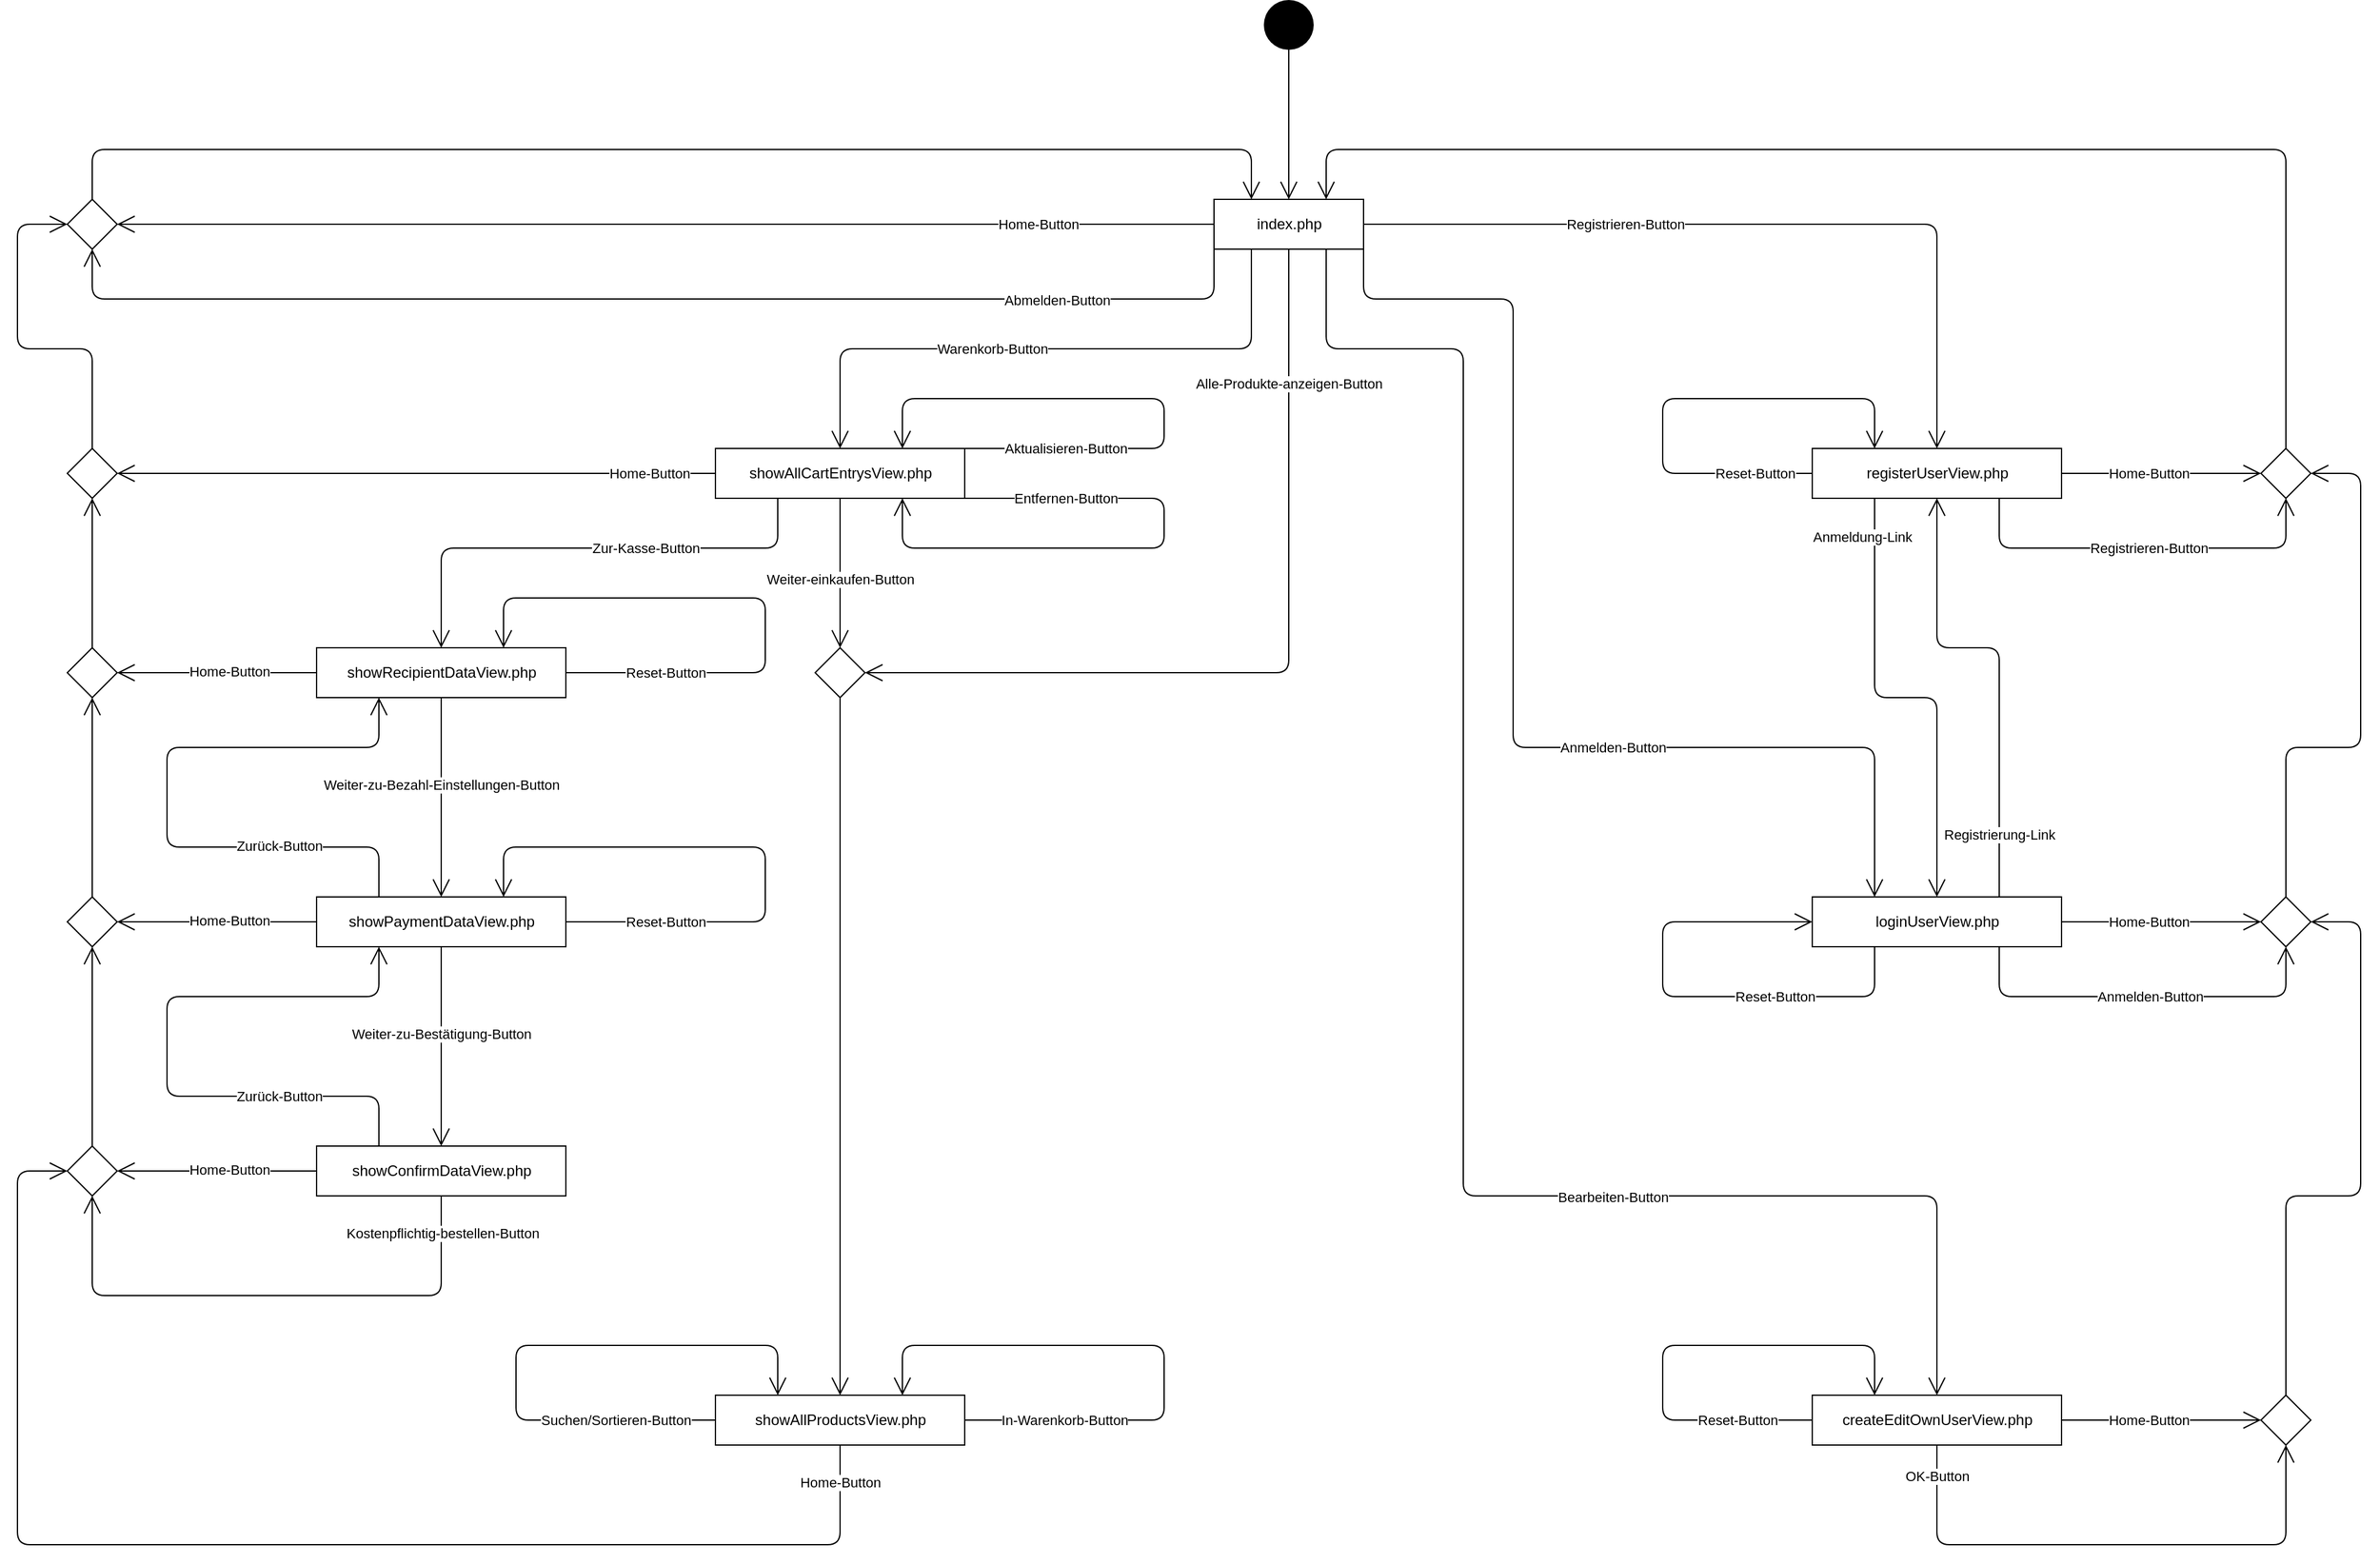 <mxfile version="13.9.9" type="device"><diagram id="o_j4zl1WkCI1hV5hghm4" name="Seite-1"><mxGraphModel dx="5209" dy="3224" grid="1" gridSize="10" guides="1" tooltips="1" connect="1" arrows="1" fold="1" page="1" pageScale="1" pageWidth="827" pageHeight="1169" math="0" shadow="0"><root><mxCell id="0"/><mxCell id="1" parent="0"/><mxCell id="mMXCZchzOs4OX47dwUdQ-1" value="" style="ellipse;fillColor=#000000;strokeColor=none;" parent="1" vertex="1"><mxGeometry x="80" y="-40" width="40" height="40" as="geometry"/></mxCell><mxCell id="mMXCZchzOs4OX47dwUdQ-8" value="index.php" style="html=1;" parent="1" vertex="1"><mxGeometry x="40" y="120" width="120" height="40" as="geometry"/></mxCell><mxCell id="mMXCZchzOs4OX47dwUdQ-9" value="" style="rhombus;" parent="1" vertex="1"><mxGeometry x="-280" y="480" width="40" height="40" as="geometry"/></mxCell><mxCell id="mMXCZchzOs4OX47dwUdQ-10" value="" style="endArrow=open;endFill=1;endSize=12;html=1;entryX=1;entryY=0.5;entryDx=0;entryDy=0;exitX=0.5;exitY=1;exitDx=0;exitDy=0;" parent="1" source="mMXCZchzOs4OX47dwUdQ-8" target="mMXCZchzOs4OX47dwUdQ-9" edge="1"><mxGeometry width="160" relative="1" as="geometry"><mxPoint x="80.0" y="160" as="sourcePoint"/><mxPoint x="-60" y="500" as="targetPoint"/><Array as="points"><mxPoint x="100" y="500"/></Array></mxGeometry></mxCell><mxCell id="mMXCZchzOs4OX47dwUdQ-11" value="Alle-Produkte-anzeigen-Button" style="edgeLabel;html=1;align=center;verticalAlign=middle;resizable=0;points=[];" parent="mMXCZchzOs4OX47dwUdQ-10" vertex="1" connectable="0"><mxGeometry x="-0.232" relative="1" as="geometry"><mxPoint y="-153" as="offset"/></mxGeometry></mxCell><mxCell id="mMXCZchzOs4OX47dwUdQ-12" value="" style="rhombus;" parent="1" vertex="1"><mxGeometry x="-880" y="120" width="40" height="40" as="geometry"/></mxCell><mxCell id="mMXCZchzOs4OX47dwUdQ-13" value="" style="endArrow=open;endFill=1;endSize=12;html=1;exitX=0;exitY=0.5;exitDx=0;exitDy=0;entryX=1;entryY=0.5;entryDx=0;entryDy=0;" parent="1" source="mMXCZchzOs4OX47dwUdQ-8" target="mMXCZchzOs4OX47dwUdQ-12" edge="1"><mxGeometry width="160" relative="1" as="geometry"><mxPoint x="20.0" y="140" as="sourcePoint"/><mxPoint x="-20" y="120" as="targetPoint"/><Array as="points"><mxPoint x="-100" y="140"/><mxPoint x="-110" y="140"/></Array></mxGeometry></mxCell><mxCell id="mMXCZchzOs4OX47dwUdQ-14" value="Home-Button" style="edgeLabel;html=1;align=center;verticalAlign=middle;resizable=0;points=[];" parent="mMXCZchzOs4OX47dwUdQ-13" vertex="1" connectable="0"><mxGeometry x="-0.232" relative="1" as="geometry"><mxPoint x="196.9" as="offset"/></mxGeometry></mxCell><mxCell id="mMXCZchzOs4OX47dwUdQ-15" value="" style="endArrow=open;endFill=1;endSize=12;html=1;exitX=0.5;exitY=1;exitDx=0;exitDy=0;entryX=0.5;entryY=0;entryDx=0;entryDy=0;" parent="1" source="mMXCZchzOs4OX47dwUdQ-1" target="mMXCZchzOs4OX47dwUdQ-8" edge="1"><mxGeometry width="160" relative="1" as="geometry"><mxPoint x="80" y="190" as="sourcePoint"/><mxPoint x="240" y="190" as="targetPoint"/></mxGeometry></mxCell><mxCell id="mMXCZchzOs4OX47dwUdQ-16" value="" style="endArrow=open;endFill=1;endSize=12;html=1;exitX=0.5;exitY=0;exitDx=0;exitDy=0;entryX=0.25;entryY=0;entryDx=0;entryDy=0;" parent="1" source="mMXCZchzOs4OX47dwUdQ-12" target="mMXCZchzOs4OX47dwUdQ-8" edge="1"><mxGeometry width="160" relative="1" as="geometry"><mxPoint x="60" y="190" as="sourcePoint"/><mxPoint x="50.0" y="120" as="targetPoint"/><Array as="points"><mxPoint x="-860" y="80"/><mxPoint x="70" y="80"/></Array></mxGeometry></mxCell><mxCell id="mMXCZchzOs4OX47dwUdQ-17" value="showAllCartEntrysView.php" style="html=1;" parent="1" vertex="1"><mxGeometry x="-360" y="320" width="200" height="40" as="geometry"/></mxCell><mxCell id="mMXCZchzOs4OX47dwUdQ-19" value="" style="endArrow=open;endFill=1;endSize=12;html=1;entryX=0.5;entryY=0;entryDx=0;entryDy=0;exitX=0.25;exitY=1;exitDx=0;exitDy=0;" parent="1" source="mMXCZchzOs4OX47dwUdQ-8" target="mMXCZchzOs4OX47dwUdQ-17" edge="1"><mxGeometry width="160" relative="1" as="geometry"><mxPoint x="50.0" y="160" as="sourcePoint"/><mxPoint x="-140" y="260" as="targetPoint"/><Array as="points"><mxPoint x="70" y="240"/><mxPoint x="-260" y="240"/></Array></mxGeometry></mxCell><mxCell id="mMXCZchzOs4OX47dwUdQ-20" value="Warenkorb-Button" style="edgeLabel;html=1;align=center;verticalAlign=middle;resizable=0;points=[];" parent="mMXCZchzOs4OX47dwUdQ-19" vertex="1" connectable="0"><mxGeometry x="0.138" y="1" relative="1" as="geometry"><mxPoint x="-9.66" y="-1" as="offset"/></mxGeometry></mxCell><mxCell id="mMXCZchzOs4OX47dwUdQ-24" value="" style="endArrow=open;endFill=1;endSize=12;html=1;exitX=0.5;exitY=1;exitDx=0;exitDy=0;entryX=0.5;entryY=0;entryDx=0;entryDy=0;" parent="1" source="mMXCZchzOs4OX47dwUdQ-17" target="mMXCZchzOs4OX47dwUdQ-9" edge="1"><mxGeometry width="160" relative="1" as="geometry"><mxPoint x="-250" y="260" as="sourcePoint"/><mxPoint x="-300" y="430" as="targetPoint"/><Array as="points"/></mxGeometry></mxCell><mxCell id="mMXCZchzOs4OX47dwUdQ-25" value="Weiter-einkaufen-Button" style="edgeLabel;html=1;align=center;verticalAlign=middle;resizable=0;points=[];" parent="mMXCZchzOs4OX47dwUdQ-24" vertex="1" connectable="0"><mxGeometry x="-0.798" relative="1" as="geometry"><mxPoint y="52.35" as="offset"/></mxGeometry></mxCell><mxCell id="mMXCZchzOs4OX47dwUdQ-26" value="showAllProductsView.php" style="html=1;" parent="1" vertex="1"><mxGeometry x="-360" y="1080" width="200" height="40" as="geometry"/></mxCell><mxCell id="mMXCZchzOs4OX47dwUdQ-27" value="" style="endArrow=open;endFill=1;endSize=12;html=1;entryX=0.5;entryY=0;entryDx=0;entryDy=0;exitX=0.5;exitY=1;exitDx=0;exitDy=0;" parent="1" source="mMXCZchzOs4OX47dwUdQ-9" target="mMXCZchzOs4OX47dwUdQ-26" edge="1"><mxGeometry width="160" relative="1" as="geometry"><mxPoint x="-190" y="490" as="sourcePoint"/><mxPoint x="-30" y="490" as="targetPoint"/></mxGeometry></mxCell><mxCell id="mMXCZchzOs4OX47dwUdQ-33" value="" style="endArrow=open;endFill=1;endSize=12;html=1;exitX=1;exitY=0.5;exitDx=0;exitDy=0;entryX=0.5;entryY=0;entryDx=0;entryDy=0;" parent="1" source="mMXCZchzOs4OX47dwUdQ-8" target="mMXCZchzOs4OX47dwUdQ-35" edge="1"><mxGeometry width="160" relative="1" as="geometry"><mxPoint x="180" y="410" as="sourcePoint"/><mxPoint x="400" y="260" as="targetPoint"/><Array as="points"><mxPoint x="320" y="140"/><mxPoint x="620" y="140"/></Array></mxGeometry></mxCell><mxCell id="mMXCZchzOs4OX47dwUdQ-34" value="Registrieren-Button" style="edgeLabel;html=1;align=center;verticalAlign=middle;resizable=0;points=[];" parent="mMXCZchzOs4OX47dwUdQ-33" vertex="1" connectable="0"><mxGeometry x="0.521" relative="1" as="geometry"><mxPoint x="-250" y="-27.06" as="offset"/></mxGeometry></mxCell><mxCell id="mMXCZchzOs4OX47dwUdQ-35" value="registerUserView.php" style="html=1;" parent="1" vertex="1"><mxGeometry x="520" y="320" width="200" height="40" as="geometry"/></mxCell><mxCell id="kd_sZwzQWS0-UWetanZR-4" value="" style="endArrow=open;endFill=1;endSize=12;html=1;exitX=0.5;exitY=0;exitDx=0;exitDy=0;entryX=0.75;entryY=0;entryDx=0;entryDy=0;" parent="1" source="Q1_f4rzhdYuBSG0BC5EV-14" target="mMXCZchzOs4OX47dwUdQ-8" edge="1"><mxGeometry width="160" relative="1" as="geometry"><mxPoint x="540" y="120.0" as="sourcePoint"/><mxPoint x="190" y="200" as="targetPoint"/><Array as="points"><mxPoint x="900" y="80"/><mxPoint x="130" y="80"/></Array></mxGeometry></mxCell><mxCell id="kd_sZwzQWS0-UWetanZR-7" value="loginUserView.php" style="html=1;" parent="1" vertex="1"><mxGeometry x="520" y="680" width="200" height="40" as="geometry"/></mxCell><mxCell id="kd_sZwzQWS0-UWetanZR-9" value="" style="endArrow=open;endFill=1;endSize=12;html=1;exitX=1;exitY=1;exitDx=0;exitDy=0;entryX=0.25;entryY=0;entryDx=0;entryDy=0;" parent="1" source="mMXCZchzOs4OX47dwUdQ-8" target="kd_sZwzQWS0-UWetanZR-7" edge="1"><mxGeometry width="160" relative="1" as="geometry"><mxPoint x="240" y="390" as="sourcePoint"/><mxPoint x="600" y="580" as="targetPoint"/><Array as="points"><mxPoint x="160" y="200"/><mxPoint x="280" y="200"/><mxPoint x="280" y="220"/><mxPoint x="280" y="560"/><mxPoint x="570" y="560"/></Array></mxGeometry></mxCell><mxCell id="kd_sZwzQWS0-UWetanZR-10" value="Anmelden-Button" style="edgeLabel;html=1;align=center;verticalAlign=middle;resizable=0;points=[];" parent="kd_sZwzQWS0-UWetanZR-9" vertex="1" connectable="0"><mxGeometry x="0.769" y="-1" relative="1" as="geometry"><mxPoint x="-209" y="-12.86" as="offset"/></mxGeometry></mxCell><mxCell id="kd_sZwzQWS0-UWetanZR-14" value="" style="rhombus;" parent="1" vertex="1"><mxGeometry x="880" y="680" width="40" height="40" as="geometry"/></mxCell><mxCell id="kd_sZwzQWS0-UWetanZR-15" value="" style="endArrow=open;endFill=1;endSize=12;html=1;exitX=1;exitY=0.5;exitDx=0;exitDy=0;entryX=0;entryY=0.5;entryDx=0;entryDy=0;" parent="1" source="kd_sZwzQWS0-UWetanZR-7" target="kd_sZwzQWS0-UWetanZR-14" edge="1"><mxGeometry width="160" relative="1" as="geometry"><mxPoint x="660" y="490" as="sourcePoint"/><mxPoint x="870" y="650" as="targetPoint"/></mxGeometry></mxCell><mxCell id="kd_sZwzQWS0-UWetanZR-16" value="Home-Button" style="edgeLabel;html=1;align=center;verticalAlign=middle;resizable=0;points=[];" parent="kd_sZwzQWS0-UWetanZR-15" vertex="1" connectable="0"><mxGeometry x="-0.338" relative="1" as="geometry"><mxPoint x="16.9" as="offset"/></mxGeometry></mxCell><mxCell id="kd_sZwzQWS0-UWetanZR-19" value="" style="endArrow=open;endFill=1;endSize=12;html=1;exitX=0.75;exitY=1;exitDx=0;exitDy=0;entryX=0.5;entryY=1;entryDx=0;entryDy=0;" parent="1" source="kd_sZwzQWS0-UWetanZR-7" target="kd_sZwzQWS0-UWetanZR-14" edge="1"><mxGeometry width="160" relative="1" as="geometry"><mxPoint x="660" y="690" as="sourcePoint"/><mxPoint x="820" y="690" as="targetPoint"/><Array as="points"><mxPoint x="670" y="760"/><mxPoint x="900" y="760"/></Array></mxGeometry></mxCell><mxCell id="kd_sZwzQWS0-UWetanZR-20" value="Anmelden-Button" style="edgeLabel;html=1;align=center;verticalAlign=middle;resizable=0;points=[];" parent="kd_sZwzQWS0-UWetanZR-19" vertex="1" connectable="0"><mxGeometry x="-0.394" y="1" relative="1" as="geometry"><mxPoint x="66.29" y="1" as="offset"/></mxGeometry></mxCell><mxCell id="Q1_f4rzhdYuBSG0BC5EV-1" value="createEditOwnUserView.php" style="html=1;" parent="1" vertex="1"><mxGeometry x="520" y="1080" width="200" height="40" as="geometry"/></mxCell><mxCell id="Q1_f4rzhdYuBSG0BC5EV-2" value="" style="endArrow=open;endFill=1;endSize=12;html=1;exitX=0.75;exitY=1;exitDx=0;exitDy=0;entryX=0.5;entryY=0;entryDx=0;entryDy=0;" parent="1" source="mMXCZchzOs4OX47dwUdQ-8" target="Q1_f4rzhdYuBSG0BC5EV-1" edge="1"><mxGeometry width="160" relative="1" as="geometry"><mxPoint x="200" y="490" as="sourcePoint"/><mxPoint x="360" y="490" as="targetPoint"/><Array as="points"><mxPoint x="130" y="240"/><mxPoint x="240" y="240"/><mxPoint x="240" y="560"/><mxPoint x="240" y="920"/><mxPoint x="620" y="920"/></Array></mxGeometry></mxCell><mxCell id="Q1_f4rzhdYuBSG0BC5EV-3" value="Bearbeiten-Button" style="edgeLabel;html=1;align=center;verticalAlign=middle;resizable=0;points=[];" parent="Q1_f4rzhdYuBSG0BC5EV-2" vertex="1" connectable="0"><mxGeometry x="0.778" y="-2" relative="1" as="geometry"><mxPoint x="-258" y="-2.94" as="offset"/></mxGeometry></mxCell><mxCell id="Q1_f4rzhdYuBSG0BC5EV-4" value="" style="endArrow=open;endFill=1;endSize=12;html=1;entryX=0.25;entryY=0;entryDx=0;entryDy=0;exitX=0;exitY=0.5;exitDx=0;exitDy=0;" parent="1" source="Q1_f4rzhdYuBSG0BC5EV-1" target="Q1_f4rzhdYuBSG0BC5EV-1" edge="1"><mxGeometry width="160" relative="1" as="geometry"><mxPoint x="510" y="1130" as="sourcePoint"/><mxPoint x="540" y="1070" as="targetPoint"/><Array as="points"><mxPoint x="400" y="1100"/><mxPoint x="400" y="1040"/><mxPoint x="570" y="1040"/></Array></mxGeometry></mxCell><mxCell id="Q1_f4rzhdYuBSG0BC5EV-5" value="Reset-Button" style="edgeLabel;html=1;align=center;verticalAlign=middle;resizable=0;points=[];" parent="Q1_f4rzhdYuBSG0BC5EV-4" vertex="1" connectable="0"><mxGeometry x="-0.764" y="1" relative="1" as="geometry"><mxPoint x="-13.89" y="-1" as="offset"/></mxGeometry></mxCell><mxCell id="Q1_f4rzhdYuBSG0BC5EV-6" value="" style="rhombus;" parent="1" vertex="1"><mxGeometry x="880" y="1080" width="40" height="40" as="geometry"/></mxCell><mxCell id="Q1_f4rzhdYuBSG0BC5EV-12" value="" style="endArrow=open;endFill=1;endSize=12;html=1;entryX=0.25;entryY=0;entryDx=0;entryDy=0;exitX=0;exitY=0.5;exitDx=0;exitDy=0;" parent="1" source="mMXCZchzOs4OX47dwUdQ-35" target="mMXCZchzOs4OX47dwUdQ-35" edge="1"><mxGeometry width="160" relative="1" as="geometry"><mxPoint x="490" y="370" as="sourcePoint"/><mxPoint x="530" y="300" as="targetPoint"/><Array as="points"><mxPoint x="400" y="340"/><mxPoint x="400" y="280"/><mxPoint x="570" y="280"/></Array></mxGeometry></mxCell><mxCell id="Q1_f4rzhdYuBSG0BC5EV-13" value="Reset-Button" style="edgeLabel;html=1;align=center;verticalAlign=middle;resizable=0;points=[];" parent="Q1_f4rzhdYuBSG0BC5EV-12" vertex="1" connectable="0"><mxGeometry x="-0.764" y="1" relative="1" as="geometry"><mxPoint y="-1" as="offset"/></mxGeometry></mxCell><mxCell id="Q1_f4rzhdYuBSG0BC5EV-14" value="" style="rhombus;" parent="1" vertex="1"><mxGeometry x="880" y="320" width="40" height="40" as="geometry"/></mxCell><mxCell id="Q1_f4rzhdYuBSG0BC5EV-15" value="" style="endArrow=open;endFill=1;endSize=12;html=1;entryX=0;entryY=0.5;entryDx=0;entryDy=0;exitX=1;exitY=0.5;exitDx=0;exitDy=0;" parent="1" source="mMXCZchzOs4OX47dwUdQ-35" target="Q1_f4rzhdYuBSG0BC5EV-14" edge="1"><mxGeometry width="160" relative="1" as="geometry"><mxPoint x="660" y="400" as="sourcePoint"/><mxPoint x="820" y="400" as="targetPoint"/></mxGeometry></mxCell><mxCell id="Q1_f4rzhdYuBSG0BC5EV-16" value="Home-Button" style="edgeLabel;html=1;align=center;verticalAlign=middle;resizable=0;points=[];" parent="Q1_f4rzhdYuBSG0BC5EV-15" vertex="1" connectable="0"><mxGeometry x="-0.687" relative="1" as="geometry"><mxPoint x="45" as="offset"/></mxGeometry></mxCell><mxCell id="Q1_f4rzhdYuBSG0BC5EV-17" value="" style="endArrow=open;endFill=1;endSize=12;html=1;entryX=0.5;entryY=1;entryDx=0;entryDy=0;exitX=0.75;exitY=1;exitDx=0;exitDy=0;" parent="1" source="mMXCZchzOs4OX47dwUdQ-35" target="Q1_f4rzhdYuBSG0BC5EV-14" edge="1"><mxGeometry width="160" relative="1" as="geometry"><mxPoint x="660" y="400" as="sourcePoint"/><mxPoint x="820" y="400" as="targetPoint"/><Array as="points"><mxPoint x="670" y="400"/><mxPoint x="900" y="400"/></Array></mxGeometry></mxCell><mxCell id="Q1_f4rzhdYuBSG0BC5EV-18" value="Registrieren-Button" style="edgeLabel;html=1;align=center;verticalAlign=middle;resizable=0;points=[];" parent="Q1_f4rzhdYuBSG0BC5EV-17" vertex="1" connectable="0"><mxGeometry x="-0.892" y="1" relative="1" as="geometry"><mxPoint x="119" y="23.43" as="offset"/></mxGeometry></mxCell><mxCell id="Q1_f4rzhdYuBSG0BC5EV-19" value="" style="endArrow=open;endFill=1;endSize=12;html=1;entryX=0.5;entryY=1;entryDx=0;entryDy=0;exitX=0.5;exitY=1;exitDx=0;exitDy=0;" parent="1" source="Q1_f4rzhdYuBSG0BC5EV-1" target="Q1_f4rzhdYuBSG0BC5EV-6" edge="1"><mxGeometry width="160" relative="1" as="geometry"><mxPoint x="660" y="1020" as="sourcePoint"/><mxPoint x="820" y="1020" as="targetPoint"/><Array as="points"><mxPoint x="620" y="1200"/><mxPoint x="900" y="1200"/></Array></mxGeometry></mxCell><mxCell id="Q1_f4rzhdYuBSG0BC5EV-20" value="OK-Button" style="edgeLabel;html=1;align=center;verticalAlign=middle;resizable=0;points=[];" parent="Q1_f4rzhdYuBSG0BC5EV-19" vertex="1" connectable="0"><mxGeometry x="-0.901" y="1" relative="1" as="geometry"><mxPoint x="-1" y="2.5" as="offset"/></mxGeometry></mxCell><mxCell id="Q1_f4rzhdYuBSG0BC5EV-21" value="" style="endArrow=open;endFill=1;endSize=12;html=1;exitX=1;exitY=0.5;exitDx=0;exitDy=0;entryX=0;entryY=0.5;entryDx=0;entryDy=0;" parent="1" source="Q1_f4rzhdYuBSG0BC5EV-1" target="Q1_f4rzhdYuBSG0BC5EV-6" edge="1"><mxGeometry width="160" relative="1" as="geometry"><mxPoint x="690" y="1060" as="sourcePoint"/><mxPoint x="970" y="1060" as="targetPoint"/></mxGeometry></mxCell><mxCell id="Q1_f4rzhdYuBSG0BC5EV-22" value="Home-Button" style="edgeLabel;html=1;align=center;verticalAlign=middle;resizable=0;points=[];" parent="Q1_f4rzhdYuBSG0BC5EV-21" vertex="1" connectable="0"><mxGeometry x="-0.338" relative="1" as="geometry"><mxPoint x="16.9" as="offset"/></mxGeometry></mxCell><mxCell id="Q1_f4rzhdYuBSG0BC5EV-25" value="" style="endArrow=open;endFill=1;endSize=12;html=1;entryX=1;entryY=0.5;entryDx=0;entryDy=0;exitX=0.5;exitY=0;exitDx=0;exitDy=0;" parent="1" source="Q1_f4rzhdYuBSG0BC5EV-6" target="kd_sZwzQWS0-UWetanZR-14" edge="1"><mxGeometry width="160" relative="1" as="geometry"><mxPoint x="540" y="820" as="sourcePoint"/><mxPoint x="700" y="820" as="targetPoint"/><Array as="points"><mxPoint x="900" y="920"/><mxPoint x="960" y="920"/><mxPoint x="960" y="700"/></Array></mxGeometry></mxCell><mxCell id="Q1_f4rzhdYuBSG0BC5EV-26" value="" style="endArrow=open;endFill=1;endSize=12;html=1;entryX=1;entryY=0.5;entryDx=0;entryDy=0;exitX=0.5;exitY=0;exitDx=0;exitDy=0;" parent="1" source="kd_sZwzQWS0-UWetanZR-14" target="Q1_f4rzhdYuBSG0BC5EV-14" edge="1"><mxGeometry width="160" relative="1" as="geometry"><mxPoint x="540" y="570" as="sourcePoint"/><mxPoint x="700" y="570" as="targetPoint"/><Array as="points"><mxPoint x="900" y="560"/><mxPoint x="960" y="560"/><mxPoint x="960" y="340"/></Array></mxGeometry></mxCell><mxCell id="Q1_f4rzhdYuBSG0BC5EV-27" value="" style="endArrow=open;endFill=1;endSize=12;html=1;entryX=0.75;entryY=0;entryDx=0;entryDy=0;exitX=1;exitY=0.5;exitDx=0;exitDy=0;" parent="1" source="mMXCZchzOs4OX47dwUdQ-26" target="mMXCZchzOs4OX47dwUdQ-26" edge="1"><mxGeometry width="160" relative="1" as="geometry"><mxPoint x="70" y="1040" as="sourcePoint"/><mxPoint x="270" y="930" as="targetPoint"/><Array as="points"><mxPoint y="1100"/><mxPoint y="1040"/><mxPoint x="-210" y="1040"/></Array></mxGeometry></mxCell><mxCell id="Q1_f4rzhdYuBSG0BC5EV-28" value="In-Warenkorb-Button" style="edgeLabel;html=1;align=center;verticalAlign=middle;resizable=0;points=[];" parent="Q1_f4rzhdYuBSG0BC5EV-27" vertex="1" connectable="0"><mxGeometry x="-0.766" y="-3" relative="1" as="geometry"><mxPoint x="24.71" y="-3" as="offset"/></mxGeometry></mxCell><mxCell id="Q1_f4rzhdYuBSG0BC5EV-29" value="" style="rhombus;" parent="1" vertex="1"><mxGeometry x="-880" y="320" width="40" height="40" as="geometry"/></mxCell><mxCell id="Q1_f4rzhdYuBSG0BC5EV-32" value="" style="endArrow=open;endFill=1;endSize=12;html=1;exitX=0;exitY=0.5;exitDx=0;exitDy=0;entryX=1;entryY=0.5;entryDx=0;entryDy=0;" parent="1" source="mMXCZchzOs4OX47dwUdQ-17" target="Q1_f4rzhdYuBSG0BC5EV-29" edge="1"><mxGeometry width="160" relative="1" as="geometry"><mxPoint x="-680.0" y="340" as="sourcePoint"/><mxPoint x="-130" y="580" as="targetPoint"/></mxGeometry></mxCell><mxCell id="Q1_f4rzhdYuBSG0BC5EV-34" value="Home-Button" style="edgeLabel;html=1;align=center;verticalAlign=middle;resizable=0;points=[];" parent="Q1_f4rzhdYuBSG0BC5EV-32" vertex="1" connectable="0"><mxGeometry x="-0.145" y="-1" relative="1" as="geometry"><mxPoint x="152.07" y="1" as="offset"/></mxGeometry></mxCell><mxCell id="Q1_f4rzhdYuBSG0BC5EV-35" value="" style="endArrow=open;endFill=1;endSize=12;html=1;exitX=0.5;exitY=0;exitDx=0;exitDy=0;entryX=0;entryY=0.5;entryDx=0;entryDy=0;" parent="1" source="Q1_f4rzhdYuBSG0BC5EV-29" target="mMXCZchzOs4OX47dwUdQ-12" edge="1"><mxGeometry width="160" relative="1" as="geometry"><mxPoint x="-550" y="210" as="sourcePoint"/><mxPoint x="-970" y="160" as="targetPoint"/><Array as="points"><mxPoint x="-860" y="240"/><mxPoint x="-920" y="240"/><mxPoint x="-920" y="140"/></Array></mxGeometry></mxCell><mxCell id="Q1_f4rzhdYuBSG0BC5EV-36" value="" style="endArrow=open;endFill=1;endSize=12;html=1;exitX=0;exitY=1;exitDx=0;exitDy=0;entryX=0.5;entryY=1;entryDx=0;entryDy=0;" parent="1" source="mMXCZchzOs4OX47dwUdQ-8" target="mMXCZchzOs4OX47dwUdQ-12" edge="1"><mxGeometry width="160" relative="1" as="geometry"><mxPoint x="20.0" y="160" as="sourcePoint"/><mxPoint x="-120" y="260" as="targetPoint"/><Array as="points"><mxPoint x="40" y="200"/><mxPoint x="-860" y="200"/></Array></mxGeometry></mxCell><mxCell id="Q1_f4rzhdYuBSG0BC5EV-37" value="Abmelden-Button" style="edgeLabel;html=1;align=center;verticalAlign=middle;resizable=0;points=[];" parent="Q1_f4rzhdYuBSG0BC5EV-36" vertex="1" connectable="0"><mxGeometry x="-0.6" y="1" relative="1" as="geometry"><mxPoint x="30" as="offset"/></mxGeometry></mxCell><mxCell id="K6DuQkYcqJO_YIomjIjJ-1" value="showRecipientDataView.php" style="html=1;" parent="1" vertex="1"><mxGeometry x="-680" y="480" width="200" height="40" as="geometry"/></mxCell><mxCell id="B0mmpHNyocMOVgDHW4MM-2" value="" style="endArrow=open;endFill=1;endSize=12;html=1;entryX=0;entryY=0.5;entryDx=0;entryDy=0;exitX=0.5;exitY=1;exitDx=0;exitDy=0;" edge="1" parent="1" target="B0mmpHNyocMOVgDHW4MM-22" source="mMXCZchzOs4OX47dwUdQ-26"><mxGeometry width="160" relative="1" as="geometry"><mxPoint x="-680.0" y="1100.0" as="sourcePoint"/><mxPoint x="-840" y="1100" as="targetPoint"/><Array as="points"><mxPoint x="-260" y="1200"/><mxPoint x="-920" y="1200"/><mxPoint x="-920" y="900"/></Array></mxGeometry></mxCell><mxCell id="B0mmpHNyocMOVgDHW4MM-3" value="Home-Button" style="edgeLabel;html=1;align=center;verticalAlign=middle;resizable=0;points=[];" vertex="1" connectable="0" parent="B0mmpHNyocMOVgDHW4MM-2"><mxGeometry x="-0.145" y="-1" relative="1" as="geometry"><mxPoint x="381.67" y="-49" as="offset"/></mxGeometry></mxCell><mxCell id="B0mmpHNyocMOVgDHW4MM-4" value="" style="rhombus;" vertex="1" parent="1"><mxGeometry x="-880" y="480" width="40" height="40" as="geometry"/></mxCell><mxCell id="B0mmpHNyocMOVgDHW4MM-5" value="" style="endArrow=open;endFill=1;endSize=12;html=1;entryX=1;entryY=0.5;entryDx=0;entryDy=0;exitX=0;exitY=0.5;exitDx=0;exitDy=0;" edge="1" parent="1" target="B0mmpHNyocMOVgDHW4MM-4" source="K6DuQkYcqJO_YIomjIjJ-1"><mxGeometry width="160" relative="1" as="geometry"><mxPoint x="-710" y="450" as="sourcePoint"/><mxPoint x="-130" y="740" as="targetPoint"/></mxGeometry></mxCell><mxCell id="B0mmpHNyocMOVgDHW4MM-6" value="Home-Button" style="edgeLabel;html=1;align=center;verticalAlign=middle;resizable=0;points=[];" vertex="1" connectable="0" parent="B0mmpHNyocMOVgDHW4MM-5"><mxGeometry x="-0.145" y="-1" relative="1" as="geometry"><mxPoint x="-2" as="offset"/></mxGeometry></mxCell><mxCell id="B0mmpHNyocMOVgDHW4MM-9" value="" style="endArrow=open;endFill=1;endSize=12;html=1;exitX=0.5;exitY=1;exitDx=0;exitDy=0;entryX=0.5;entryY=0;entryDx=0;entryDy=0;" edge="1" parent="1" source="K6DuQkYcqJO_YIomjIjJ-1" target="B0mmpHNyocMOVgDHW4MM-11"><mxGeometry width="160" relative="1" as="geometry"><mxPoint x="-640" y="570" as="sourcePoint"/><mxPoint x="-580" y="640" as="targetPoint"/></mxGeometry></mxCell><mxCell id="B0mmpHNyocMOVgDHW4MM-10" value="Weiter-zu-Bezahl-Einstellungen-Button" style="edgeLabel;html=1;align=center;verticalAlign=middle;resizable=0;points=[];" vertex="1" connectable="0" parent="B0mmpHNyocMOVgDHW4MM-9"><mxGeometry x="-0.325" y="1" relative="1" as="geometry"><mxPoint x="-1" y="16" as="offset"/></mxGeometry></mxCell><mxCell id="B0mmpHNyocMOVgDHW4MM-11" value="showPaymentDataView.php" style="html=1;" vertex="1" parent="1"><mxGeometry x="-680" y="680" width="200" height="40" as="geometry"/></mxCell><mxCell id="B0mmpHNyocMOVgDHW4MM-12" value="" style="endArrow=open;endFill=1;endSize=12;html=1;exitX=0.5;exitY=1;exitDx=0;exitDy=0;entryX=0.5;entryY=0;entryDx=0;entryDy=0;" edge="1" parent="1" source="B0mmpHNyocMOVgDHW4MM-11" target="B0mmpHNyocMOVgDHW4MM-14"><mxGeometry width="160" relative="1" as="geometry"><mxPoint x="-580.5" y="769" as="sourcePoint"/><mxPoint x="-610" y="840" as="targetPoint"/></mxGeometry></mxCell><mxCell id="B0mmpHNyocMOVgDHW4MM-13" value="Weiter-zu-Bestätigung-Button" style="edgeLabel;html=1;align=center;verticalAlign=middle;resizable=0;points=[];" vertex="1" connectable="0" parent="B0mmpHNyocMOVgDHW4MM-12"><mxGeometry x="-0.325" y="1" relative="1" as="geometry"><mxPoint x="-1" y="16" as="offset"/></mxGeometry></mxCell><mxCell id="B0mmpHNyocMOVgDHW4MM-14" value="showConfirmDataView.php" style="html=1;" vertex="1" parent="1"><mxGeometry x="-680" y="880" width="200" height="40" as="geometry"/></mxCell><mxCell id="B0mmpHNyocMOVgDHW4MM-16" value="" style="endArrow=open;endFill=1;endSize=12;html=1;exitX=0.5;exitY=1;exitDx=0;exitDy=0;entryX=0.5;entryY=1;entryDx=0;entryDy=0;" edge="1" parent="1" source="B0mmpHNyocMOVgDHW4MM-14" target="B0mmpHNyocMOVgDHW4MM-22"><mxGeometry width="160" relative="1" as="geometry"><mxPoint x="-580.5" y="1020" as="sourcePoint"/><mxPoint x="-580.5" y="1180" as="targetPoint"/><Array as="points"><mxPoint x="-580" y="1000"/><mxPoint x="-860" y="1000"/></Array></mxGeometry></mxCell><mxCell id="B0mmpHNyocMOVgDHW4MM-17" value="Kostenpflichtig-bestellen-Button" style="edgeLabel;html=1;align=center;verticalAlign=middle;resizable=0;points=[];" vertex="1" connectable="0" parent="B0mmpHNyocMOVgDHW4MM-16"><mxGeometry x="-0.325" y="1" relative="1" as="geometry"><mxPoint x="69" y="-51" as="offset"/></mxGeometry></mxCell><mxCell id="B0mmpHNyocMOVgDHW4MM-19" value="" style="rhombus;" vertex="1" parent="1"><mxGeometry x="-880" y="680" width="40" height="40" as="geometry"/></mxCell><mxCell id="B0mmpHNyocMOVgDHW4MM-20" value="" style="endArrow=open;endFill=1;endSize=12;html=1;entryX=1;entryY=0.5;entryDx=0;entryDy=0;exitX=0;exitY=0.5;exitDx=0;exitDy=0;" edge="1" parent="1" target="B0mmpHNyocMOVgDHW4MM-19" source="B0mmpHNyocMOVgDHW4MM-11"><mxGeometry width="160" relative="1" as="geometry"><mxPoint x="-710" y="650" as="sourcePoint"/><mxPoint x="-130" y="940" as="targetPoint"/></mxGeometry></mxCell><mxCell id="B0mmpHNyocMOVgDHW4MM-21" value="Home-Button" style="edgeLabel;html=1;align=center;verticalAlign=middle;resizable=0;points=[];" vertex="1" connectable="0" parent="B0mmpHNyocMOVgDHW4MM-20"><mxGeometry x="-0.145" y="-1" relative="1" as="geometry"><mxPoint x="-2" as="offset"/></mxGeometry></mxCell><mxCell id="B0mmpHNyocMOVgDHW4MM-22" value="" style="rhombus;" vertex="1" parent="1"><mxGeometry x="-880" y="880" width="40" height="40" as="geometry"/></mxCell><mxCell id="B0mmpHNyocMOVgDHW4MM-23" value="" style="endArrow=open;endFill=1;endSize=12;html=1;entryX=1;entryY=0.5;entryDx=0;entryDy=0;exitX=0;exitY=0.5;exitDx=0;exitDy=0;" edge="1" parent="1" target="B0mmpHNyocMOVgDHW4MM-22" source="B0mmpHNyocMOVgDHW4MM-14"><mxGeometry width="160" relative="1" as="geometry"><mxPoint x="-720" y="840" as="sourcePoint"/><mxPoint x="-130" y="1140" as="targetPoint"/></mxGeometry></mxCell><mxCell id="B0mmpHNyocMOVgDHW4MM-24" value="Home-Button" style="edgeLabel;html=1;align=center;verticalAlign=middle;resizable=0;points=[];" vertex="1" connectable="0" parent="B0mmpHNyocMOVgDHW4MM-23"><mxGeometry x="-0.145" y="-1" relative="1" as="geometry"><mxPoint x="-2" as="offset"/></mxGeometry></mxCell><mxCell id="B0mmpHNyocMOVgDHW4MM-25" value="" style="endArrow=open;endFill=1;endSize=12;html=1;exitX=0.5;exitY=0;exitDx=0;exitDy=0;entryX=0.5;entryY=1;entryDx=0;entryDy=0;" edge="1" parent="1" source="B0mmpHNyocMOVgDHW4MM-19" target="B0mmpHNyocMOVgDHW4MM-4"><mxGeometry width="160" relative="1" as="geometry"><mxPoint x="-770" y="720" as="sourcePoint"/><mxPoint x="-610" y="720" as="targetPoint"/></mxGeometry></mxCell><mxCell id="B0mmpHNyocMOVgDHW4MM-26" value="" style="endArrow=open;endFill=1;endSize=12;html=1;exitX=0.5;exitY=0;exitDx=0;exitDy=0;entryX=0.5;entryY=1;entryDx=0;entryDy=0;" edge="1" parent="1" source="B0mmpHNyocMOVgDHW4MM-22" target="B0mmpHNyocMOVgDHW4MM-19"><mxGeometry width="160" relative="1" as="geometry"><mxPoint x="-770" y="720" as="sourcePoint"/><mxPoint x="-610" y="720" as="targetPoint"/></mxGeometry></mxCell><mxCell id="B0mmpHNyocMOVgDHW4MM-29" value="" style="endArrow=open;endFill=1;endSize=12;html=1;entryX=0.75;entryY=0;entryDx=0;entryDy=0;exitX=1;exitY=0.5;exitDx=0;exitDy=0;" edge="1" parent="1" source="K6DuQkYcqJO_YIomjIjJ-1" target="K6DuQkYcqJO_YIomjIjJ-1"><mxGeometry width="160" relative="1" as="geometry"><mxPoint x="-470" y="520" as="sourcePoint"/><mxPoint x="-550" y="470" as="targetPoint"/><Array as="points"><mxPoint x="-320" y="500"/><mxPoint x="-320" y="440"/><mxPoint x="-530" y="440"/></Array></mxGeometry></mxCell><mxCell id="B0mmpHNyocMOVgDHW4MM-30" value="Reset-Button" style="edgeLabel;html=1;align=center;verticalAlign=middle;resizable=0;points=[];" vertex="1" connectable="0" parent="B0mmpHNyocMOVgDHW4MM-29"><mxGeometry x="-0.766" y="-3" relative="1" as="geometry"><mxPoint x="24.71" y="-3" as="offset"/></mxGeometry></mxCell><mxCell id="B0mmpHNyocMOVgDHW4MM-31" value="" style="endArrow=open;endFill=1;endSize=12;html=1;exitX=0.25;exitY=1;exitDx=0;exitDy=0;entryX=0.5;entryY=0;entryDx=0;entryDy=0;" edge="1" parent="1" source="mMXCZchzOs4OX47dwUdQ-17" target="K6DuQkYcqJO_YIomjIjJ-1"><mxGeometry width="160" relative="1" as="geometry"><mxPoint x="-630.0" y="360" as="sourcePoint"/><mxPoint x="-1000" y="440" as="targetPoint"/><Array as="points"><mxPoint x="-310" y="400"/><mxPoint x="-580" y="400"/></Array></mxGeometry></mxCell><mxCell id="B0mmpHNyocMOVgDHW4MM-32" value="Zur-Kasse-Button" style="edgeLabel;html=1;align=center;verticalAlign=middle;resizable=0;points=[];" vertex="1" connectable="0" parent="B0mmpHNyocMOVgDHW4MM-31"><mxGeometry x="-0.325" y="1" relative="1" as="geometry"><mxPoint x="-15.17" y="-1" as="offset"/></mxGeometry></mxCell><mxCell id="B0mmpHNyocMOVgDHW4MM-33" value="" style="endArrow=open;endFill=1;endSize=12;html=1;exitX=0.5;exitY=0;exitDx=0;exitDy=0;entryX=0.5;entryY=1;entryDx=0;entryDy=0;" edge="1" parent="1" source="B0mmpHNyocMOVgDHW4MM-4" target="Q1_f4rzhdYuBSG0BC5EV-29"><mxGeometry width="160" relative="1" as="geometry"><mxPoint x="-780" y="550" as="sourcePoint"/><mxPoint x="-620" y="550" as="targetPoint"/></mxGeometry></mxCell><mxCell id="B0mmpHNyocMOVgDHW4MM-35" value="" style="endArrow=open;endFill=1;endSize=12;html=1;exitX=0.25;exitY=1;exitDx=0;exitDy=0;entryX=0.5;entryY=0;entryDx=0;entryDy=0;" edge="1" parent="1" source="mMXCZchzOs4OX47dwUdQ-35" target="kd_sZwzQWS0-UWetanZR-7"><mxGeometry width="160" relative="1" as="geometry"><mxPoint x="520" y="460" as="sourcePoint"/><mxPoint x="620" y="560" as="targetPoint"/><Array as="points"><mxPoint x="570" y="520"/><mxPoint x="620" y="520"/></Array></mxGeometry></mxCell><mxCell id="B0mmpHNyocMOVgDHW4MM-36" value="Anmeldung-Link" style="edgeLabel;html=1;align=center;verticalAlign=middle;resizable=0;points=[];" vertex="1" connectable="0" parent="B0mmpHNyocMOVgDHW4MM-35"><mxGeometry x="-0.741" relative="1" as="geometry"><mxPoint x="-10" y="-17.59" as="offset"/></mxGeometry></mxCell><mxCell id="B0mmpHNyocMOVgDHW4MM-37" value="" style="endArrow=open;endFill=1;endSize=12;html=1;exitX=0.25;exitY=1;exitDx=0;exitDy=0;entryX=0;entryY=0.5;entryDx=0;entryDy=0;" edge="1" parent="1" source="kd_sZwzQWS0-UWetanZR-7" target="kd_sZwzQWS0-UWetanZR-7"><mxGeometry width="160" relative="1" as="geometry"><mxPoint x="520" y="600" as="sourcePoint"/><mxPoint x="680" y="600" as="targetPoint"/><Array as="points"><mxPoint x="570" y="760"/><mxPoint x="400" y="760"/><mxPoint x="400" y="700"/></Array></mxGeometry></mxCell><mxCell id="B0mmpHNyocMOVgDHW4MM-38" value="Reset-Button" style="edgeLabel;html=1;align=center;verticalAlign=middle;resizable=0;points=[];" vertex="1" connectable="0" parent="B0mmpHNyocMOVgDHW4MM-37"><mxGeometry x="-0.869" y="1" relative="1" as="geometry"><mxPoint x="-81" y="14.29" as="offset"/></mxGeometry></mxCell><mxCell id="B0mmpHNyocMOVgDHW4MM-41" value="" style="endArrow=open;endFill=1;endSize=12;html=1;exitX=0.75;exitY=0;exitDx=0;exitDy=0;entryX=0.5;entryY=1;entryDx=0;entryDy=0;" edge="1" parent="1" source="kd_sZwzQWS0-UWetanZR-7" target="mMXCZchzOs4OX47dwUdQ-35"><mxGeometry width="160" relative="1" as="geometry"><mxPoint x="440" y="580" as="sourcePoint"/><mxPoint x="600" y="580" as="targetPoint"/><Array as="points"><mxPoint x="670" y="480"/><mxPoint x="620" y="480"/></Array></mxGeometry></mxCell><mxCell id="B0mmpHNyocMOVgDHW4MM-42" value="Registrierung-Link" style="edgeLabel;html=1;align=center;verticalAlign=middle;resizable=0;points=[];" vertex="1" connectable="0" parent="B0mmpHNyocMOVgDHW4MM-41"><mxGeometry x="-0.675" relative="1" as="geometry"><mxPoint y="10" as="offset"/></mxGeometry></mxCell><mxCell id="B0mmpHNyocMOVgDHW4MM-43" value="" style="endArrow=open;endFill=1;endSize=12;html=1;entryX=0.75;entryY=0;entryDx=0;entryDy=0;exitX=1;exitY=0.5;exitDx=0;exitDy=0;" edge="1" parent="1" source="B0mmpHNyocMOVgDHW4MM-11" target="B0mmpHNyocMOVgDHW4MM-11"><mxGeometry width="160" relative="1" as="geometry"><mxPoint x="-460" y="740" as="sourcePoint"/><mxPoint x="-550" y="660" as="targetPoint"/><Array as="points"><mxPoint x="-320" y="700"/><mxPoint x="-320" y="640"/><mxPoint x="-530" y="640"/></Array></mxGeometry></mxCell><mxCell id="B0mmpHNyocMOVgDHW4MM-44" value="Reset-Button" style="edgeLabel;html=1;align=center;verticalAlign=middle;resizable=0;points=[];" vertex="1" connectable="0" parent="B0mmpHNyocMOVgDHW4MM-43"><mxGeometry x="-0.766" y="-3" relative="1" as="geometry"><mxPoint x="24.71" y="-3" as="offset"/></mxGeometry></mxCell><mxCell id="B0mmpHNyocMOVgDHW4MM-50" value="" style="endArrow=open;endFill=1;endSize=12;html=1;exitX=0.25;exitY=0;exitDx=0;exitDy=0;entryX=0.25;entryY=1;entryDx=0;entryDy=0;" edge="1" parent="1" source="B0mmpHNyocMOVgDHW4MM-11" target="K6DuQkYcqJO_YIomjIjJ-1"><mxGeometry width="160" relative="1" as="geometry"><mxPoint x="-380" y="690" as="sourcePoint"/><mxPoint x="-220" y="690" as="targetPoint"/><Array as="points"><mxPoint x="-630" y="640"/><mxPoint x="-800" y="640"/><mxPoint x="-800" y="560"/><mxPoint x="-630" y="560"/></Array></mxGeometry></mxCell><mxCell id="B0mmpHNyocMOVgDHW4MM-51" value="Zurück-Button" style="edgeLabel;html=1;align=center;verticalAlign=middle;resizable=0;points=[];" vertex="1" connectable="0" parent="B0mmpHNyocMOVgDHW4MM-50"><mxGeometry x="-0.632" y="-1" relative="1" as="geometry"><mxPoint x="-28" as="offset"/></mxGeometry></mxCell><mxCell id="B0mmpHNyocMOVgDHW4MM-52" value="" style="endArrow=open;endFill=1;endSize=12;html=1;exitX=0.25;exitY=0;exitDx=0;exitDy=0;entryX=0.25;entryY=1;entryDx=0;entryDy=0;" edge="1" parent="1" source="B0mmpHNyocMOVgDHW4MM-14" target="B0mmpHNyocMOVgDHW4MM-11"><mxGeometry width="160" relative="1" as="geometry"><mxPoint x="-380" y="690" as="sourcePoint"/><mxPoint x="-220" y="690" as="targetPoint"/><Array as="points"><mxPoint x="-630" y="840"/><mxPoint x="-800" y="840"/><mxPoint x="-800" y="760"/><mxPoint x="-630" y="760"/></Array></mxGeometry></mxCell><mxCell id="B0mmpHNyocMOVgDHW4MM-53" value="Zurück-Button" style="edgeLabel;html=1;align=center;verticalAlign=middle;resizable=0;points=[];" vertex="1" connectable="0" parent="B0mmpHNyocMOVgDHW4MM-52"><mxGeometry x="-0.548" relative="1" as="geometry"><mxPoint x="-7" as="offset"/></mxGeometry></mxCell><mxCell id="B0mmpHNyocMOVgDHW4MM-54" value="" style="endArrow=open;endFill=1;endSize=12;html=1;exitX=1;exitY=0;exitDx=0;exitDy=0;entryX=0.75;entryY=0;entryDx=0;entryDy=0;" edge="1" parent="1" source="mMXCZchzOs4OX47dwUdQ-17" target="mMXCZchzOs4OX47dwUdQ-17"><mxGeometry width="160" relative="1" as="geometry"><mxPoint x="150" y="570" as="sourcePoint"/><mxPoint x="-190" y="280" as="targetPoint"/><Array as="points"><mxPoint y="320"/><mxPoint y="280"/><mxPoint x="-210" y="280"/></Array></mxGeometry></mxCell><mxCell id="B0mmpHNyocMOVgDHW4MM-55" value="Aktualisieren-Button" style="edgeLabel;html=1;align=center;verticalAlign=middle;resizable=0;points=[];" vertex="1" connectable="0" parent="B0mmpHNyocMOVgDHW4MM-54"><mxGeometry x="-0.534" y="-2" relative="1" as="geometry"><mxPoint x="-24.12" y="-2" as="offset"/></mxGeometry></mxCell><mxCell id="B0mmpHNyocMOVgDHW4MM-56" value="" style="endArrow=open;endFill=1;endSize=12;html=1;exitX=1;exitY=1;exitDx=0;exitDy=0;entryX=0.75;entryY=1;entryDx=0;entryDy=0;" edge="1" parent="1" source="mMXCZchzOs4OX47dwUdQ-17" target="mMXCZchzOs4OX47dwUdQ-17"><mxGeometry width="160" relative="1" as="geometry"><mxPoint x="150" y="570" as="sourcePoint"/><mxPoint x="-130" y="420" as="targetPoint"/><Array as="points"><mxPoint y="360"/><mxPoint y="400"/><mxPoint x="-210" y="400"/></Array></mxGeometry></mxCell><mxCell id="B0mmpHNyocMOVgDHW4MM-57" value="Entfernen-Button" style="edgeLabel;html=1;align=center;verticalAlign=middle;resizable=0;points=[];" vertex="1" connectable="0" parent="B0mmpHNyocMOVgDHW4MM-56"><mxGeometry x="-0.568" relative="1" as="geometry"><mxPoint x="-15.88" as="offset"/></mxGeometry></mxCell><mxCell id="B0mmpHNyocMOVgDHW4MM-58" value="" style="endArrow=open;endFill=1;endSize=12;html=1;exitX=0;exitY=0.5;exitDx=0;exitDy=0;entryX=0.25;entryY=0;entryDx=0;entryDy=0;" edge="1" parent="1" source="mMXCZchzOs4OX47dwUdQ-26" target="mMXCZchzOs4OX47dwUdQ-26"><mxGeometry width="160" relative="1" as="geometry"><mxPoint x="-80" y="1180" as="sourcePoint"/><mxPoint x="-520" y="1030" as="targetPoint"/><Array as="points"><mxPoint x="-520" y="1100"/><mxPoint x="-520" y="1040"/><mxPoint x="-310" y="1040"/></Array></mxGeometry></mxCell><mxCell id="B0mmpHNyocMOVgDHW4MM-59" value="Suchen/Sortieren-Button" style="edgeLabel;html=1;align=center;verticalAlign=middle;resizable=0;points=[];" vertex="1" connectable="0" parent="B0mmpHNyocMOVgDHW4MM-58"><mxGeometry x="-0.697" y="1" relative="1" as="geometry"><mxPoint x="-9.17" y="-1" as="offset"/></mxGeometry></mxCell></root></mxGraphModel></diagram></mxfile>